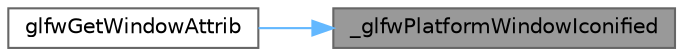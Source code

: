 digraph "_glfwPlatformWindowIconified"
{
 // LATEX_PDF_SIZE
  bgcolor="transparent";
  edge [fontname=Helvetica,fontsize=10,labelfontname=Helvetica,labelfontsize=10];
  node [fontname=Helvetica,fontsize=10,shape=box,height=0.2,width=0.4];
  rankdir="RL";
  Node1 [id="Node000001",label="_glfwPlatformWindowIconified",height=0.2,width=0.4,color="gray40", fillcolor="grey60", style="filled", fontcolor="black",tooltip=" "];
  Node1 -> Node2 [id="edge2_Node000001_Node000002",dir="back",color="steelblue1",style="solid",tooltip=" "];
  Node2 [id="Node000002",label="glfwGetWindowAttrib",height=0.2,width=0.4,color="grey40", fillcolor="white", style="filled",URL="$group__window.html#ga1bb0c7e100418e284dbb800789c63d40",tooltip="Returns an attribute of the specified window."];
}
